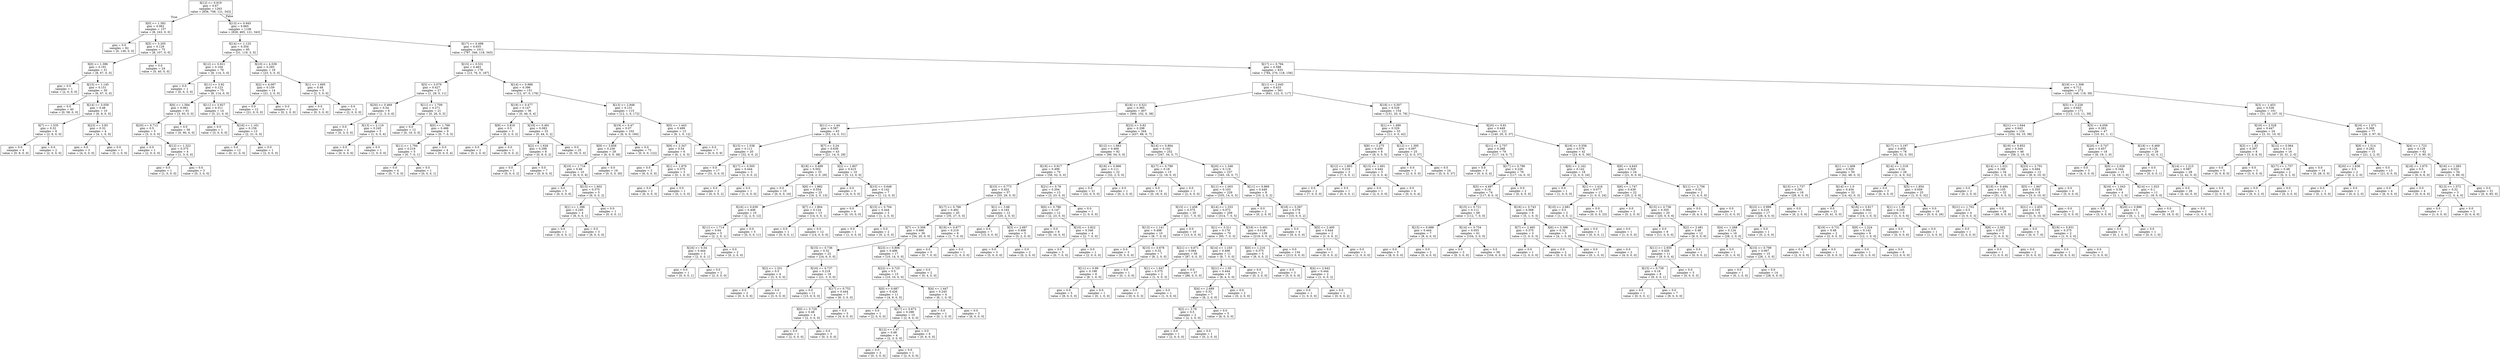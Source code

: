 digraph Tree {
node [shape=box] ;
0 [label="X[12] <= 0.919\ngini = 0.67\nsamples = 1263\nvalue = [836, 708, 121, 343]"] ;
1 [label="X[0] <= 1.392\ngini = 0.062\nsamples = 157\nvalue = [8, 243, 0, 0]"] ;
0 -> 1 [labeldistance=2.5, labelangle=45, headlabel="True"] ;
2 [label="gini = 0.0\nsamples = 82\nvalue = [0, 136, 0, 0]"] ;
1 -> 2 ;
3 [label="X[5] <= 3.205\ngini = 0.129\nsamples = 75\nvalue = [8, 107, 0, 0]"] ;
1 -> 3 ;
4 [label="X[0] <= 1.396\ngini = 0.191\nsamples = 51\nvalue = [8, 67, 0, 0]"] ;
3 -> 4 ;
5 [label="gini = 0.0\nsamples = 1\nvalue = [2, 0, 0, 0]"] ;
4 -> 5 ;
6 [label="X[15] <= 1.145\ngini = 0.151\nsamples = 50\nvalue = [6, 67, 0, 0]"] ;
4 -> 6 ;
7 [label="gini = 0.0\nsamples = 40\nvalue = [0, 58, 0, 0]"] ;
6 -> 7 ;
8 [label="X[14] <= 3.059\ngini = 0.48\nsamples = 10\nvalue = [6, 9, 0, 0]"] ;
6 -> 8 ;
9 [label="X[7] <= 1.535\ngini = 0.32\nsamples = 6\nvalue = [2, 8, 0, 0]"] ;
8 -> 9 ;
10 [label="gini = 0.0\nsamples = 4\nvalue = [0, 8, 0, 0]"] ;
9 -> 10 ;
11 [label="gini = 0.0\nsamples = 2\nvalue = [2, 0, 0, 0]"] ;
9 -> 11 ;
12 [label="X[23] <= 3.83\ngini = 0.32\nsamples = 4\nvalue = [4, 1, 0, 0]"] ;
8 -> 12 ;
13 [label="gini = 0.0\nsamples = 3\nvalue = [4, 0, 0, 0]"] ;
12 -> 13 ;
14 [label="gini = 0.0\nsamples = 1\nvalue = [0, 1, 0, 0]"] ;
12 -> 14 ;
15 [label="gini = 0.0\nsamples = 24\nvalue = [0, 40, 0, 0]"] ;
3 -> 15 ;
16 [label="X[13] <= 0.945\ngini = 0.665\nsamples = 1106\nvalue = [828, 465, 121, 343]"] ;
0 -> 16 [labeldistance=2.5, labelangle=-45, headlabel="False"] ;
17 [label="X[14] <= 1.125\ngini = 0.354\nsamples = 95\nvalue = [31, 119, 3, 0]"] ;
16 -> 17 ;
18 [label="X[12] <= 0.921\ngini = 0.164\nsamples = 76\nvalue = [8, 114, 3, 0]"] ;
17 -> 18 ;
19 [label="gini = 0.0\nsamples = 1\nvalue = [0, 0, 3, 0]"] ;
18 -> 19 ;
20 [label="X[11] <= 3.92\ngini = 0.123\nsamples = 75\nvalue = [8, 114, 0, 0]"] ;
18 -> 20 ;
21 [label="X[6] <= 1.584\ngini = 0.061\nsamples = 61\nvalue = [3, 93, 0, 0]"] ;
20 -> 21 ;
22 [label="X[20] <= 0.712\ngini = 0.5\nsamples = 5\nvalue = [3, 3, 0, 0]"] ;
21 -> 22 ;
23 [label="gini = 0.0\nsamples = 1\nvalue = [2, 0, 0, 0]"] ;
22 -> 23 ;
24 [label="X[12] <= 1.322\ngini = 0.375\nsamples = 4\nvalue = [1, 3, 0, 0]"] ;
22 -> 24 ;
25 [label="gini = 0.0\nsamples = 1\nvalue = [1, 0, 0, 0]"] ;
24 -> 25 ;
26 [label="gini = 0.0\nsamples = 3\nvalue = [0, 3, 0, 0]"] ;
24 -> 26 ;
27 [label="gini = 0.0\nsamples = 56\nvalue = [0, 90, 0, 0]"] ;
21 -> 27 ;
28 [label="X[11] <= 3.927\ngini = 0.311\nsamples = 14\nvalue = [5, 21, 0, 0]"] ;
20 -> 28 ;
29 [label="gini = 0.0\nsamples = 1\nvalue = [3, 0, 0, 0]"] ;
28 -> 29 ;
30 [label="X[16] <= 1.161\ngini = 0.159\nsamples = 13\nvalue = [2, 21, 0, 0]"] ;
28 -> 30 ;
31 [label="gini = 0.0\nsamples = 12\nvalue = [0, 21, 0, 0]"] ;
30 -> 31 ;
32 [label="gini = 0.0\nsamples = 1\nvalue = [2, 0, 0, 0]"] ;
30 -> 32 ;
33 [label="X[10] <= 4.539\ngini = 0.293\nsamples = 19\nvalue = [23, 5, 0, 0]"] ;
17 -> 33 ;
34 [label="X[2] <= 4.097\ngini = 0.159\nsamples = 14\nvalue = [21, 2, 0, 0]"] ;
33 -> 34 ;
35 [label="gini = 0.0\nsamples = 12\nvalue = [21, 0, 0, 0]"] ;
34 -> 35 ;
36 [label="gini = 0.0\nsamples = 2\nvalue = [0, 2, 0, 0]"] ;
34 -> 36 ;
37 [label="X[1] <= 1.695\ngini = 0.48\nsamples = 5\nvalue = [2, 3, 0, 0]"] ;
33 -> 37 ;
38 [label="gini = 0.0\nsamples = 3\nvalue = [0, 3, 0, 0]"] ;
37 -> 38 ;
39 [label="gini = 0.0\nsamples = 2\nvalue = [2, 0, 0, 0]"] ;
37 -> 39 ;
40 [label="X[17] <= 0.498\ngini = 0.655\nsamples = 1011\nvalue = [797, 346, 118, 343]"] ;
16 -> 40 ;
41 [label="X[15] <= 0.531\ngini = 0.463\nsamples = 178\nvalue = [13, 76, 0, 187]"] ;
40 -> 41 ;
42 [label="X[5] <= 3.079\ngini = 0.427\nsamples = 27\nvalue = [1, 29, 0, 11]"] ;
41 -> 42 ;
43 [label="X[20] <= 0.469\ngini = 0.54\nsamples = 6\nvalue = [1, 3, 0, 6]"] ;
42 -> 43 ;
44 [label="gini = 0.0\nsamples = 1\nvalue = [0, 3, 0, 0]"] ;
43 -> 44 ;
45 [label="X[13] <= 2.119\ngini = 0.245\nsamples = 5\nvalue = [1, 0, 0, 6]"] ;
43 -> 45 ;
46 [label="gini = 0.0\nsamples = 4\nvalue = [0, 0, 0, 6]"] ;
45 -> 46 ;
47 [label="gini = 0.0\nsamples = 1\nvalue = [1, 0, 0, 0]"] ;
45 -> 47 ;
48 [label="X[11] <= 1.709\ngini = 0.271\nsamples = 21\nvalue = [0, 26, 0, 5]"] ;
42 -> 48 ;
49 [label="gini = 0.0\nsamples = 12\nvalue = [0, 19, 0, 0]"] ;
48 -> 49 ;
50 [label="X[0] <= 1.766\ngini = 0.486\nsamples = 9\nvalue = [0, 7, 0, 5]"] ;
48 -> 50 ;
51 [label="X[11] <= 1.794\ngini = 0.219\nsamples = 5\nvalue = [0, 7, 0, 1]"] ;
50 -> 51 ;
52 [label="gini = 0.0\nsamples = 4\nvalue = [0, 7, 0, 0]"] ;
51 -> 52 ;
53 [label="gini = 0.0\nsamples = 1\nvalue = [0, 0, 0, 1]"] ;
51 -> 53 ;
54 [label="gini = 0.0\nsamples = 4\nvalue = [0, 0, 0, 4]"] ;
50 -> 54 ;
55 [label="X[14] <= 0.988\ngini = 0.396\nsamples = 151\nvalue = [12, 47, 0, 176]"] ;
41 -> 55 ;
56 [label="X[19] <= 0.477\ngini = 0.147\nsamples = 36\nvalue = [0, 46, 0, 4]"] ;
55 -> 56 ;
57 [label="X[9] <= 3.816\ngini = 0.5\nsamples = 3\nvalue = [0, 2, 0, 2]"] ;
56 -> 57 ;
58 [label="gini = 0.0\nsamples = 2\nvalue = [0, 2, 0, 0]"] ;
57 -> 58 ;
59 [label="gini = 0.0\nsamples = 1\nvalue = [0, 0, 0, 2]"] ;
57 -> 59 ;
60 [label="X[19] <= 0.491\ngini = 0.083\nsamples = 33\nvalue = [0, 44, 0, 2]"] ;
56 -> 60 ;
61 [label="X[2] <= 1.626\ngini = 0.298\nsamples = 8\nvalue = [0, 9, 0, 2]"] ;
60 -> 61 ;
62 [label="gini = 0.0\nsamples = 1\nvalue = [0, 0, 0, 2]"] ;
61 -> 62 ;
63 [label="gini = 0.0\nsamples = 7\nvalue = [0, 9, 0, 0]"] ;
61 -> 63 ;
64 [label="gini = 0.0\nsamples = 25\nvalue = [0, 35, 0, 0]"] ;
60 -> 64 ;
65 [label="X[13] <= 2.848\ngini = 0.131\nsamples = 115\nvalue = [12, 1, 0, 172]"] ;
55 -> 65 ;
66 [label="X[19] <= 0.47\ngini = 0.07\nsamples = 102\nvalue = [6, 0, 0, 160]"] ;
65 -> 66 ;
67 [label="X[9] <= 3.858\ngini = 0.236\nsamples = 29\nvalue = [6, 0, 0, 38]"] ;
66 -> 67 ;
68 [label="X[10] <= 1.716\ngini = 0.49\nsamples = 10\nvalue = [6, 0, 0, 8]"] ;
67 -> 68 ;
69 [label="gini = 0.0\nsamples = 5\nvalue = [0, 0, 0, 6]"] ;
68 -> 69 ;
70 [label="X[15] <= 1.602\ngini = 0.375\nsamples = 5\nvalue = [6, 0, 0, 2]"] ;
68 -> 70 ;
71 [label="X[1] <= 1.396\ngini = 0.245\nsamples = 4\nvalue = [6, 0, 0, 1]"] ;
70 -> 71 ;
72 [label="gini = 0.0\nsamples = 1\nvalue = [0, 0, 0, 1]"] ;
71 -> 72 ;
73 [label="gini = 0.0\nsamples = 3\nvalue = [6, 0, 0, 0]"] ;
71 -> 73 ;
74 [label="gini = 0.0\nsamples = 1\nvalue = [0, 0, 0, 1]"] ;
70 -> 74 ;
75 [label="gini = 0.0\nsamples = 19\nvalue = [0, 0, 0, 30]"] ;
67 -> 75 ;
76 [label="gini = 0.0\nsamples = 73\nvalue = [0, 0, 0, 122]"] ;
66 -> 76 ;
77 [label="X[0] <= 1.443\ngini = 0.499\nsamples = 13\nvalue = [6, 1, 0, 12]"] ;
65 -> 77 ;
78 [label="X[9] <= 2.347\ngini = 0.54\nsamples = 6\nvalue = [6, 1, 0, 3]"] ;
77 -> 78 ;
79 [label="gini = 0.0\nsamples = 3\nvalue = [6, 0, 0, 0]"] ;
78 -> 79 ;
80 [label="X[1] <= 1.979\ngini = 0.375\nsamples = 3\nvalue = [0, 1, 0, 3]"] ;
78 -> 80 ;
81 [label="gini = 0.0\nsamples = 2\nvalue = [0, 0, 0, 3]"] ;
80 -> 81 ;
82 [label="gini = 0.0\nsamples = 1\nvalue = [0, 1, 0, 0]"] ;
80 -> 82 ;
83 [label="gini = 0.0\nsamples = 7\nvalue = [0, 0, 0, 9]"] ;
77 -> 83 ;
84 [label="X[17] <= 0.794\ngini = 0.588\nsamples = 833\nvalue = [784, 270, 118, 156]"] ;
40 -> 84 ;
85 [label="X[11] <= 2.645\ngini = 0.433\nsamples = 561\nvalue = [641, 122, 0, 117]"] ;
84 -> 85 ;
86 [label="X[18] <= 0.521\ngini = 0.365\nsamples = 407\nvalue = [490, 102, 0, 38]"] ;
85 -> 86 ;
87 [label="X[11] <= 1.44\ngini = 0.587\nsamples = 63\nvalue = [53, 14, 0, 31]"] ;
86 -> 87 ;
88 [label="X[15] <= 1.538\ngini = 0.111\nsamples = 20\nvalue = [32, 0, 0, 2]"] ;
87 -> 88 ;
89 [label="gini = 0.0\nsamples = 17\nvalue = [31, 0, 0, 0]"] ;
88 -> 89 ;
90 [label="X[17] <= 0.505\ngini = 0.444\nsamples = 3\nvalue = [1, 0, 0, 2]"] ;
88 -> 90 ;
91 [label="gini = 0.0\nsamples = 2\nvalue = [0, 0, 0, 2]"] ;
90 -> 91 ;
92 [label="gini = 0.0\nsamples = 1\nvalue = [1, 0, 0, 0]"] ;
90 -> 92 ;
93 [label="X[7] <= 3.24\ngini = 0.639\nsamples = 43\nvalue = [21, 14, 0, 29]"] ;
87 -> 93 ;
94 [label="X[18] <= 0.499\ngini = 0.502\nsamples = 33\nvalue = [16, 2, 0, 29]"] ;
93 -> 94 ;
95 [label="gini = 0.0\nsamples = 10\nvalue = [0, 0, 0, 16]"] ;
94 -> 95 ;
96 [label="X[6] <= 1.882\ngini = 0.554\nsamples = 23\nvalue = [16, 2, 0, 13]"] ;
94 -> 96 ;
97 [label="X[16] <= 0.639\ngini = 0.406\nsamples = 10\nvalue = [2, 2, 0, 12]"] ;
96 -> 97 ;
98 [label="X[11] <= 1.714\ngini = 0.64\nsamples = 5\nvalue = [2, 2, 0, 1]"] ;
97 -> 98 ;
99 [label="X[16] <= 0.54\ngini = 0.444\nsamples = 3\nvalue = [2, 0, 0, 1]"] ;
98 -> 99 ;
100 [label="gini = 0.0\nsamples = 1\nvalue = [0, 0, 0, 1]"] ;
99 -> 100 ;
101 [label="gini = 0.0\nsamples = 2\nvalue = [2, 0, 0, 0]"] ;
99 -> 101 ;
102 [label="gini = 0.0\nsamples = 2\nvalue = [0, 2, 0, 0]"] ;
98 -> 102 ;
103 [label="gini = 0.0\nsamples = 5\nvalue = [0, 0, 0, 11]"] ;
97 -> 103 ;
104 [label="X[7] <= 1.804\ngini = 0.124\nsamples = 13\nvalue = [14, 0, 0, 1]"] ;
96 -> 104 ;
105 [label="gini = 0.0\nsamples = 1\nvalue = [0, 0, 0, 1]"] ;
104 -> 105 ;
106 [label="gini = 0.0\nsamples = 12\nvalue = [14, 0, 0, 0]"] ;
104 -> 106 ;
107 [label="X[2] <= 1.807\ngini = 0.415\nsamples = 10\nvalue = [5, 12, 0, 0]"] ;
93 -> 107 ;
108 [label="gini = 0.0\nsamples = 3\nvalue = [4, 0, 0, 0]"] ;
107 -> 108 ;
109 [label="X[15] <= 0.648\ngini = 0.142\nsamples = 7\nvalue = [1, 12, 0, 0]"] ;
107 -> 109 ;
110 [label="gini = 0.0\nsamples = 4\nvalue = [0, 10, 0, 0]"] ;
109 -> 110 ;
111 [label="X[15] <= 0.704\ngini = 0.444\nsamples = 3\nvalue = [1, 2, 0, 0]"] ;
109 -> 111 ;
112 [label="gini = 0.0\nsamples = 1\nvalue = [1, 0, 0, 0]"] ;
111 -> 112 ;
113 [label="gini = 0.0\nsamples = 2\nvalue = [0, 2, 0, 0]"] ;
111 -> 113 ;
114 [label="X[23] <= 0.82\ngini = 0.298\nsamples = 344\nvalue = [437, 88, 0, 7]"] ;
86 -> 114 ;
115 [label="X[12] <= 1.683\ngini = 0.469\nsamples = 92\nvalue = [90, 54, 0, 0]"] ;
114 -> 115 ;
116 [label="X[19] <= 0.917\ngini = 0.499\nsamples = 70\nvalue = [58, 52, 0, 0]"] ;
115 -> 116 ;
117 [label="X[15] <= 0.773\ngini = 0.452\nsamples = 57\nvalue = [55, 29, 0, 0]"] ;
116 -> 117 ;
118 [label="X[17] <= 0.766\ngini = 0.492\nsamples = 45\nvalue = [35, 27, 0, 0]"] ;
117 -> 118 ;
119 [label="X[7] <= 3.308\ngini = 0.466\nsamples = 39\nvalue = [34, 20, 0, 0]"] ;
118 -> 119 ;
120 [label="X[15] <= 0.736\ngini = 0.32\nsamples = 22\nvalue = [24, 6, 0, 0]"] ;
119 -> 120 ;
121 [label="X[2] <= 1.331\ngini = 0.5\nsamples = 4\nvalue = [3, 3, 0, 0]"] ;
120 -> 121 ;
122 [label="gini = 0.0\nsamples = 2\nvalue = [0, 3, 0, 0]"] ;
121 -> 122 ;
123 [label="gini = 0.0\nsamples = 2\nvalue = [3, 0, 0, 0]"] ;
121 -> 123 ;
124 [label="X[16] <= 0.737\ngini = 0.219\nsamples = 18\nvalue = [21, 3, 0, 0]"] ;
120 -> 124 ;
125 [label="gini = 0.0\nsamples = 11\nvalue = [15, 0, 0, 0]"] ;
124 -> 125 ;
126 [label="X[17] <= 0.752\ngini = 0.444\nsamples = 7\nvalue = [6, 3, 0, 0]"] ;
124 -> 126 ;
127 [label="X[0] <= 0.729\ngini = 0.48\nsamples = 4\nvalue = [2, 3, 0, 0]"] ;
126 -> 127 ;
128 [label="gini = 0.0\nsamples = 1\nvalue = [2, 0, 0, 0]"] ;
127 -> 128 ;
129 [label="gini = 0.0\nsamples = 3\nvalue = [0, 3, 0, 0]"] ;
127 -> 129 ;
130 [label="gini = 0.0\nsamples = 3\nvalue = [4, 0, 0, 0]"] ;
126 -> 130 ;
131 [label="X[23] <= 0.806\ngini = 0.486\nsamples = 17\nvalue = [10, 14, 0, 0]"] ;
119 -> 131 ;
132 [label="X[22] <= 0.725\ngini = 0.5\nsamples = 15\nvalue = [10, 10, 0, 0]"] ;
131 -> 132 ;
133 [label="X[0] <= 0.687\ngini = 0.426\nsamples = 11\nvalue = [4, 9, 0, 0]"] ;
132 -> 133 ;
134 [label="gini = 0.0\nsamples = 1\nvalue = [2, 0, 0, 0]"] ;
133 -> 134 ;
135 [label="X[17] <= 0.673\ngini = 0.298\nsamples = 10\nvalue = [2, 9, 0, 0]"] ;
133 -> 135 ;
136 [label="X[12] <= 1.47\ngini = 0.48\nsamples = 4\nvalue = [2, 3, 0, 0]"] ;
135 -> 136 ;
137 [label="gini = 0.0\nsamples = 3\nvalue = [0, 3, 0, 0]"] ;
136 -> 137 ;
138 [label="gini = 0.0\nsamples = 1\nvalue = [2, 0, 0, 0]"] ;
136 -> 138 ;
139 [label="gini = 0.0\nsamples = 6\nvalue = [0, 6, 0, 0]"] ;
135 -> 139 ;
140 [label="X[4] <= 1.447\ngini = 0.245\nsamples = 4\nvalue = [6, 1, 0, 0]"] ;
132 -> 140 ;
141 [label="gini = 0.0\nsamples = 1\nvalue = [0, 1, 0, 0]"] ;
140 -> 141 ;
142 [label="gini = 0.0\nsamples = 3\nvalue = [6, 0, 0, 0]"] ;
140 -> 142 ;
143 [label="gini = 0.0\nsamples = 2\nvalue = [0, 4, 0, 0]"] ;
131 -> 143 ;
144 [label="X[19] <= 0.877\ngini = 0.219\nsamples = 6\nvalue = [1, 7, 0, 0]"] ;
118 -> 144 ;
145 [label="gini = 0.0\nsamples = 5\nvalue = [0, 7, 0, 0]"] ;
144 -> 145 ;
146 [label="gini = 0.0\nsamples = 1\nvalue = [1, 0, 0, 0]"] ;
144 -> 146 ;
147 [label="X[1] <= 3.66\ngini = 0.165\nsamples = 12\nvalue = [20, 2, 0, 0]"] ;
117 -> 147 ;
148 [label="gini = 0.0\nsamples = 7\nvalue = [15, 0, 0, 0]"] ;
147 -> 148 ;
149 [label="X[3] <= 2.697\ngini = 0.408\nsamples = 5\nvalue = [5, 2, 0, 0]"] ;
147 -> 149 ;
150 [label="gini = 0.0\nsamples = 3\nvalue = [5, 0, 0, 0]"] ;
149 -> 150 ;
151 [label="gini = 0.0\nsamples = 2\nvalue = [0, 2, 0, 0]"] ;
149 -> 151 ;
152 [label="X[21] <= 0.78\ngini = 0.204\nsamples = 13\nvalue = [3, 23, 0, 0]"] ;
116 -> 152 ;
153 [label="X[0] <= 0.786\ngini = 0.147\nsamples = 12\nvalue = [2, 23, 0, 0]"] ;
152 -> 153 ;
154 [label="gini = 0.0\nsamples = 8\nvalue = [0, 16, 0, 0]"] ;
153 -> 154 ;
155 [label="X[10] <= 3.822\ngini = 0.346\nsamples = 4\nvalue = [2, 7, 0, 0]"] ;
153 -> 155 ;
156 [label="gini = 0.0\nsamples = 3\nvalue = [0, 7, 0, 0]"] ;
155 -> 156 ;
157 [label="gini = 0.0\nsamples = 1\nvalue = [2, 0, 0, 0]"] ;
155 -> 157 ;
158 [label="gini = 0.0\nsamples = 1\nvalue = [1, 0, 0, 0]"] ;
152 -> 158 ;
159 [label="X[18] <= 0.966\ngini = 0.111\nsamples = 22\nvalue = [32, 2, 0, 0]"] ;
115 -> 159 ;
160 [label="gini = 0.0\nsamples = 21\nvalue = [32, 0, 0, 0]"] ;
159 -> 160 ;
161 [label="gini = 0.0\nsamples = 1\nvalue = [0, 2, 0, 0]"] ;
159 -> 161 ;
162 [label="X[14] <= 0.864\ngini = 0.192\nsamples = 252\nvalue = [347, 34, 0, 7]"] ;
114 -> 162 ;
163 [label="X[17] <= 0.789\ngini = 0.18\nsamples = 15\nvalue = [2, 18, 0, 0]"] ;
162 -> 163 ;
164 [label="gini = 0.0\nsamples = 14\nvalue = [0, 18, 0, 0]"] ;
163 -> 164 ;
165 [label="gini = 0.0\nsamples = 1\nvalue = [2, 0, 0, 0]"] ;
163 -> 165 ;
166 [label="X[20] <= 1.348\ngini = 0.119\nsamples = 237\nvalue = [345, 16, 0, 7]"] ;
162 -> 166 ;
167 [label="X[11] <= 1.003\ngini = 0.103\nsamples = 229\nvalue = [335, 14, 0, 5]"] ;
166 -> 167 ;
168 [label="X[15] <= 1.458\ngini = 0.375\nsamples = 20\nvalue = [21, 7, 0, 0]"] ;
167 -> 168 ;
169 [label="X[13] <= 1.141\ngini = 0.498\nsamples = 10\nvalue = [8, 7, 0, 0]"] ;
168 -> 169 ;
170 [label="gini = 0.0\nsamples = 3\nvalue = [0, 5, 0, 0]"] ;
169 -> 170 ;
171 [label="X[15] <= 0.678\ngini = 0.32\nsamples = 7\nvalue = [8, 2, 0, 0]"] ;
169 -> 171 ;
172 [label="X[11] <= 0.99\ngini = 0.198\nsamples = 6\nvalue = [8, 1, 0, 0]"] ;
171 -> 172 ;
173 [label="gini = 0.0\nsamples = 5\nvalue = [8, 0, 0, 0]"] ;
172 -> 173 ;
174 [label="gini = 0.0\nsamples = 1\nvalue = [0, 1, 0, 0]"] ;
172 -> 174 ;
175 [label="gini = 0.0\nsamples = 1\nvalue = [0, 1, 0, 0]"] ;
171 -> 175 ;
176 [label="gini = 0.0\nsamples = 10\nvalue = [13, 0, 0, 0]"] ;
168 -> 176 ;
177 [label="X[14] <= 1.333\ngini = 0.072\nsamples = 209\nvalue = [314, 7, 0, 5]"] ;
167 -> 177 ;
178 [label="X[1] <= 3.311\ngini = 0.176\nsamples = 70\nvalue = [95, 7, 0, 3]"] ;
177 -> 178 ;
179 [label="X[21] <= 0.671\ngini = 0.064\nsamples = 59\nvalue = [87, 0, 0, 3]"] ;
178 -> 179 ;
180 [label="X[1] <= 1.647\ngini = 0.375\nsamples = 2\nvalue = [1, 0, 0, 3]"] ;
179 -> 180 ;
181 [label="gini = 0.0\nsamples = 1\nvalue = [0, 0, 0, 3]"] ;
180 -> 181 ;
182 [label="gini = 0.0\nsamples = 1\nvalue = [1, 0, 0, 0]"] ;
180 -> 182 ;
183 [label="gini = 0.0\nsamples = 57\nvalue = [86, 0, 0, 0]"] ;
179 -> 183 ;
184 [label="X[14] <= 1.103\ngini = 0.498\nsamples = 11\nvalue = [8, 7, 0, 0]"] ;
178 -> 184 ;
185 [label="X[21] <= 1.05\ngini = 0.444\nsamples = 9\nvalue = [8, 4, 0, 0]"] ;
184 -> 185 ;
186 [label="X[4] <= 2.689\ngini = 0.32\nsamples = 7\nvalue = [8, 2, 0, 0]"] ;
185 -> 186 ;
187 [label="X[2] <= 3.78\ngini = 0.5\nsamples = 2\nvalue = [2, 2, 0, 0]"] ;
186 -> 187 ;
188 [label="gini = 0.0\nsamples = 1\nvalue = [2, 0, 0, 0]"] ;
187 -> 188 ;
189 [label="gini = 0.0\nsamples = 1\nvalue = [0, 2, 0, 0]"] ;
187 -> 189 ;
190 [label="gini = 0.0\nsamples = 5\nvalue = [6, 0, 0, 0]"] ;
186 -> 190 ;
191 [label="gini = 0.0\nsamples = 2\nvalue = [0, 2, 0, 0]"] ;
185 -> 191 ;
192 [label="gini = 0.0\nsamples = 2\nvalue = [0, 3, 0, 0]"] ;
184 -> 192 ;
193 [label="X[19] <= 0.491\ngini = 0.018\nsamples = 139\nvalue = [219, 0, 0, 2]"] ;
177 -> 193 ;
194 [label="X[0] <= 1.216\ngini = 0.375\nsamples = 5\nvalue = [6, 0, 0, 2]"] ;
193 -> 194 ;
195 [label="gini = 0.0\nsamples = 3\nvalue = [5, 0, 0, 0]"] ;
194 -> 195 ;
196 [label="X[4] <= 2.642\ngini = 0.444\nsamples = 2\nvalue = [1, 0, 0, 2]"] ;
194 -> 196 ;
197 [label="gini = 0.0\nsamples = 1\nvalue = [1, 0, 0, 0]"] ;
196 -> 197 ;
198 [label="gini = 0.0\nsamples = 1\nvalue = [0, 0, 0, 2]"] ;
196 -> 198 ;
199 [label="gini = 0.0\nsamples = 134\nvalue = [213, 0, 0, 0]"] ;
193 -> 199 ;
200 [label="X[11] <= 0.869\ngini = 0.449\nsamples = 8\nvalue = [10, 2, 0, 2]"] ;
166 -> 200 ;
201 [label="gini = 0.0\nsamples = 2\nvalue = [0, 2, 0, 0]"] ;
200 -> 201 ;
202 [label="X[18] <= 0.567\ngini = 0.278\nsamples = 6\nvalue = [10, 0, 0, 2]"] ;
200 -> 202 ;
203 [label="gini = 0.0\nsamples = 4\nvalue = [9, 0, 0, 0]"] ;
202 -> 203 ;
204 [label="X[5] <= 2.495\ngini = 0.444\nsamples = 2\nvalue = [1, 0, 0, 2]"] ;
202 -> 204 ;
205 [label="gini = 0.0\nsamples = 1\nvalue = [0, 0, 0, 2]"] ;
204 -> 205 ;
206 [label="gini = 0.0\nsamples = 1\nvalue = [1, 0, 0, 0]"] ;
204 -> 206 ;
207 [label="X[18] <= 0.507\ngini = 0.529\nsamples = 154\nvalue = [151, 20, 0, 79]"] ;
85 -> 207 ;
208 [label="X[1] <= 1.489\ngini = 0.329\nsamples = 33\nvalue = [11, 0, 0, 42]"] ;
207 -> 208 ;
209 [label="X[8] <= 3.275\ngini = 0.459\nsamples = 8\nvalue = [9, 0, 0, 5]"] ;
208 -> 209 ;
210 [label="X[12] <= 1.803\ngini = 0.219\nsamples = 3\nvalue = [7, 0, 0, 1]"] ;
209 -> 210 ;
211 [label="gini = 0.0\nsamples = 2\nvalue = [7, 0, 0, 0]"] ;
210 -> 211 ;
212 [label="gini = 0.0\nsamples = 1\nvalue = [0, 0, 0, 1]"] ;
210 -> 212 ;
213 [label="X[13] <= 1.491\ngini = 0.444\nsamples = 5\nvalue = [2, 0, 0, 4]"] ;
209 -> 213 ;
214 [label="gini = 0.0\nsamples = 1\nvalue = [2, 0, 0, 0]"] ;
213 -> 214 ;
215 [label="gini = 0.0\nsamples = 4\nvalue = [0, 0, 0, 4]"] ;
213 -> 215 ;
216 [label="X[12] <= 1.395\ngini = 0.097\nsamples = 25\nvalue = [2, 0, 0, 37]"] ;
208 -> 216 ;
217 [label="gini = 0.0\nsamples = 1\nvalue = [2, 0, 0, 0]"] ;
216 -> 217 ;
218 [label="gini = 0.0\nsamples = 24\nvalue = [0, 0, 0, 37]"] ;
216 -> 218 ;
219 [label="X[20] <= 0.81\ngini = 0.449\nsamples = 121\nvalue = [140, 20, 0, 37]"] ;
207 -> 219 ;
220 [label="X[11] <= 2.757\ngini = 0.268\nsamples = 79\nvalue = [117, 14, 0, 7]"] ;
219 -> 220 ;
221 [label="gini = 0.0\nsamples = 3\nvalue = [0, 0, 0, 4]"] ;
220 -> 221 ;
222 [label="X[17] <= 0.786\ngini = 0.226\nsamples = 76\nvalue = [117, 14, 0, 3]"] ;
220 -> 222 ;
223 [label="X[5] <= 4.497\ngini = 0.16\nsamples = 74\nvalue = [117, 8, 0, 3]"] ;
222 -> 223 ;
224 [label="X[15] <= 0.721\ngini = 0.111\nsamples = 68\nvalue = [112, 7, 0, 0]"] ;
223 -> 224 ;
225 [label="X[15] <= 0.688\ngini = 0.444\nsamples = 7\nvalue = [8, 4, 0, 0]"] ;
224 -> 225 ;
226 [label="gini = 0.0\nsamples = 5\nvalue = [8, 0, 0, 0]"] ;
225 -> 226 ;
227 [label="gini = 0.0\nsamples = 2\nvalue = [0, 4, 0, 0]"] ;
225 -> 227 ;
228 [label="X[14] <= 0.754\ngini = 0.055\nsamples = 61\nvalue = [104, 3, 0, 0]"] ;
224 -> 228 ;
229 [label="gini = 0.0\nsamples = 3\nvalue = [0, 3, 0, 0]"] ;
228 -> 229 ;
230 [label="gini = 0.0\nsamples = 58\nvalue = [104, 0, 0, 0]"] ;
228 -> 230 ;
231 [label="X[16] <= 0.743\ngini = 0.568\nsamples = 6\nvalue = [5, 1, 0, 3]"] ;
223 -> 231 ;
232 [label="X[7] <= 2.465\ngini = 0.375\nsamples = 3\nvalue = [1, 0, 0, 3]"] ;
231 -> 232 ;
233 [label="gini = 0.0\nsamples = 1\nvalue = [1, 0, 0, 0]"] ;
232 -> 233 ;
234 [label="gini = 0.0\nsamples = 2\nvalue = [0, 0, 0, 3]"] ;
232 -> 234 ;
235 [label="X[6] <= 3.396\ngini = 0.32\nsamples = 3\nvalue = [4, 1, 0, 0]"] ;
231 -> 235 ;
236 [label="gini = 0.0\nsamples = 1\nvalue = [0, 1, 0, 0]"] ;
235 -> 236 ;
237 [label="gini = 0.0\nsamples = 2\nvalue = [4, 0, 0, 0]"] ;
235 -> 237 ;
238 [label="gini = 0.0\nsamples = 2\nvalue = [0, 6, 0, 0]"] ;
222 -> 238 ;
239 [label="X[19] <= 0.556\ngini = 0.579\nsamples = 42\nvalue = [23, 6, 0, 30]"] ;
219 -> 239 ;
240 [label="X[6] <= 2.162\ngini = 0.142\nsamples = 18\nvalue = [2, 0, 0, 24]"] ;
239 -> 240 ;
241 [label="gini = 0.0\nsamples = 1\nvalue = [1, 0, 0, 0]"] ;
240 -> 241 ;
242 [label="X[1] <= 1.416\ngini = 0.077\nsamples = 17\nvalue = [1, 0, 0, 24]"] ;
240 -> 242 ;
243 [label="X[10] <= 2.681\ngini = 0.5\nsamples = 2\nvalue = [1, 0, 0, 1]"] ;
242 -> 243 ;
244 [label="gini = 0.0\nsamples = 1\nvalue = [0, 0, 0, 1]"] ;
243 -> 244 ;
245 [label="gini = 0.0\nsamples = 1\nvalue = [1, 0, 0, 0]"] ;
243 -> 245 ;
246 [label="gini = 0.0\nsamples = 15\nvalue = [0, 0, 0, 23]"] ;
242 -> 246 ;
247 [label="X[8] <= 4.645\ngini = 0.529\nsamples = 24\nvalue = [21, 6, 0, 6]"] ;
239 -> 247 ;
248 [label="X[6] <= 1.747\ngini = 0.439\nsamples = 22\nvalue = [20, 2, 0, 6]"] ;
247 -> 248 ;
249 [label="gini = 0.0\nsamples = 2\nvalue = [0, 2, 0, 0]"] ;
248 -> 249 ;
250 [label="X[15] <= 0.736\ngini = 0.355\nsamples = 20\nvalue = [20, 0, 0, 6]"] ;
248 -> 250 ;
251 [label="gini = 0.0\nsamples = 8\nvalue = [11, 0, 0, 0]"] ;
250 -> 251 ;
252 [label="X[2] <= 2.481\ngini = 0.48\nsamples = 12\nvalue = [9, 0, 0, 6]"] ;
250 -> 252 ;
253 [label="X[11] <= 2.935\ngini = 0.426\nsamples = 11\nvalue = [9, 0, 0, 4]"] ;
252 -> 253 ;
254 [label="X[15] <= 0.739\ngini = 0.18\nsamples = 8\nvalue = [9, 0, 0, 1]"] ;
253 -> 254 ;
255 [label="gini = 0.0\nsamples = 1\nvalue = [0, 0, 0, 1]"] ;
254 -> 255 ;
256 [label="gini = 0.0\nsamples = 7\nvalue = [9, 0, 0, 0]"] ;
254 -> 256 ;
257 [label="gini = 0.0\nsamples = 3\nvalue = [0, 0, 0, 3]"] ;
253 -> 257 ;
258 [label="gini = 0.0\nsamples = 1\nvalue = [0, 0, 0, 2]"] ;
252 -> 258 ;
259 [label="X[11] <= 2.756\ngini = 0.32\nsamples = 2\nvalue = [1, 4, 0, 0]"] ;
247 -> 259 ;
260 [label="gini = 0.0\nsamples = 1\nvalue = [0, 4, 0, 0]"] ;
259 -> 260 ;
261 [label="gini = 0.0\nsamples = 1\nvalue = [1, 0, 0, 0]"] ;
259 -> 261 ;
262 [label="X[19] <= 1.308\ngini = 0.712\nsamples = 272\nvalue = [143, 148, 118, 39]"] ;
84 -> 262 ;
263 [label="X[5] <= 3.228\ngini = 0.643\nsamples = 171\nvalue = [112, 115, 11, 39]"] ;
262 -> 263 ;
264 [label="X[21] <= 1.644\ngini = 0.643\nsamples = 124\nvalue = [102, 54, 10, 38]"] ;
263 -> 264 ;
265 [label="X[17] <= 3.197\ngini = 0.658\nsamples = 78\nvalue = [43, 52, 0, 35]"] ;
264 -> 265 ;
266 [label="X[1] <= 1.408\ngini = 0.529\nsamples = 50\nvalue = [42, 48, 0, 3]"] ;
265 -> 266 ;
267 [label="X[15] <= 1.737\ngini = 0.291\nsamples = 18\nvalue = [28, 6, 0, 0]"] ;
266 -> 267 ;
268 [label="X[23] <= 0.999\ngini = 0.219\nsamples = 17\nvalue = [28, 4, 0, 0]"] ;
267 -> 268 ;
269 [label="X[4] <= 1.268\ngini = 0.124\nsamples = 16\nvalue = [28, 2, 0, 0]"] ;
268 -> 269 ;
270 [label="gini = 0.0\nsamples = 1\nvalue = [0, 1, 0, 0]"] ;
269 -> 270 ;
271 [label="X[15] <= 0.799\ngini = 0.067\nsamples = 15\nvalue = [28, 1, 0, 0]"] ;
269 -> 271 ;
272 [label="gini = 0.0\nsamples = 1\nvalue = [0, 1, 0, 0]"] ;
271 -> 272 ;
273 [label="gini = 0.0\nsamples = 14\nvalue = [28, 0, 0, 0]"] ;
271 -> 273 ;
274 [label="gini = 0.0\nsamples = 1\nvalue = [0, 2, 0, 0]"] ;
268 -> 274 ;
275 [label="gini = 0.0\nsamples = 1\nvalue = [0, 2, 0, 0]"] ;
267 -> 275 ;
276 [label="X[14] <= 1.0\ngini = 0.434\nsamples = 32\nvalue = [14, 42, 0, 3]"] ;
266 -> 276 ;
277 [label="gini = 0.0\nsamples = 21\nvalue = [0, 41, 0, 0]"] ;
276 -> 277 ;
278 [label="X[18] <= 0.817\ngini = 0.364\nsamples = 11\nvalue = [14, 1, 0, 3]"] ;
276 -> 278 ;
279 [label="X[19] <= 0.731\ngini = 0.48\nsamples = 2\nvalue = [2, 0, 0, 3]"] ;
278 -> 279 ;
280 [label="gini = 0.0\nsamples = 1\nvalue = [2, 0, 0, 0]"] ;
279 -> 280 ;
281 [label="gini = 0.0\nsamples = 1\nvalue = [0, 0, 0, 3]"] ;
279 -> 281 ;
282 [label="X[9] <= 1.224\ngini = 0.142\nsamples = 9\nvalue = [12, 1, 0, 0]"] ;
278 -> 282 ;
283 [label="gini = 0.0\nsamples = 1\nvalue = [0, 1, 0, 0]"] ;
282 -> 283 ;
284 [label="gini = 0.0\nsamples = 8\nvalue = [12, 0, 0, 0]"] ;
282 -> 284 ;
285 [label="X[14] <= 1.318\ngini = 0.24\nsamples = 28\nvalue = [1, 4, 0, 32]"] ;
265 -> 285 ;
286 [label="gini = 0.0\nsamples = 3\nvalue = [0, 4, 0, 0]"] ;
285 -> 286 ;
287 [label="X[5] <= 1.854\ngini = 0.059\nsamples = 25\nvalue = [1, 0, 0, 32]"] ;
285 -> 287 ;
288 [label="X[1] <= 1.59\ngini = 0.245\nsamples = 6\nvalue = [1, 0, 0, 6]"] ;
287 -> 288 ;
289 [label="gini = 0.0\nsamples = 5\nvalue = [0, 0, 0, 6]"] ;
288 -> 289 ;
290 [label="gini = 0.0\nsamples = 1\nvalue = [1, 0, 0, 0]"] ;
288 -> 290 ;
291 [label="gini = 0.0\nsamples = 19\nvalue = [0, 0, 0, 26]"] ;
287 -> 291 ;
292 [label="X[19] <= 0.852\ngini = 0.344\nsamples = 46\nvalue = [59, 2, 10, 3]"] ;
264 -> 292 ;
293 [label="X[14] <= 1.021\ngini = 0.166\nsamples = 34\nvalue = [51, 2, 0, 3]"] ;
292 -> 293 ;
294 [label="gini = 0.0\nsamples = 2\nvalue = [0, 2, 0, 0]"] ;
293 -> 294 ;
295 [label="X[19] <= 0.494\ngini = 0.105\nsamples = 32\nvalue = [51, 0, 0, 3]"] ;
293 -> 295 ;
296 [label="X[21] <= 1.702\ngini = 0.5\nsamples = 4\nvalue = [3, 0, 0, 3]"] ;
295 -> 296 ;
297 [label="gini = 0.0\nsamples = 1\nvalue = [2, 0, 0, 0]"] ;
296 -> 297 ;
298 [label="X[8] <= 2.002\ngini = 0.375\nsamples = 3\nvalue = [1, 0, 0, 3]"] ;
296 -> 298 ;
299 [label="gini = 0.0\nsamples = 1\nvalue = [1, 0, 0, 0]"] ;
298 -> 299 ;
300 [label="gini = 0.0\nsamples = 2\nvalue = [0, 0, 0, 3]"] ;
298 -> 300 ;
301 [label="gini = 0.0\nsamples = 28\nvalue = [48, 0, 0, 0]"] ;
295 -> 301 ;
302 [label="X[23] <= 2.791\ngini = 0.494\nsamples = 12\nvalue = [8, 0, 10, 0]"] ;
292 -> 302 ;
303 [label="X[5] <= 1.947\ngini = 0.355\nsamples = 8\nvalue = [3, 0, 10, 0]"] ;
302 -> 303 ;
304 [label="X[21] <= 2.455\ngini = 0.165\nsamples = 6\nvalue = [1, 0, 10, 0]"] ;
303 -> 304 ;
305 [label="gini = 0.0\nsamples = 4\nvalue = [0, 0, 7, 0]"] ;
304 -> 305 ;
306 [label="X[19] <= 0.931\ngini = 0.375\nsamples = 2\nvalue = [1, 0, 3, 0]"] ;
304 -> 306 ;
307 [label="gini = 0.0\nsamples = 1\nvalue = [0, 0, 3, 0]"] ;
306 -> 307 ;
308 [label="gini = 0.0\nsamples = 1\nvalue = [1, 0, 0, 0]"] ;
306 -> 308 ;
309 [label="gini = 0.0\nsamples = 2\nvalue = [2, 0, 0, 0]"] ;
303 -> 309 ;
310 [label="gini = 0.0\nsamples = 4\nvalue = [5, 0, 0, 0]"] ;
302 -> 310 ;
311 [label="X[5] <= 4.056\ngini = 0.283\nsamples = 47\nvalue = [10, 61, 1, 1]"] ;
263 -> 311 ;
312 [label="X[20] <= 0.747\ngini = 0.457\nsamples = 18\nvalue = [8, 19, 1, 0]"] ;
311 -> 312 ;
313 [label="gini = 0.0\nsamples = 3\nvalue = [4, 0, 0, 0]"] ;
312 -> 313 ;
314 [label="X[0] <= 2.028\ngini = 0.344\nsamples = 15\nvalue = [4, 19, 1, 0]"] ;
312 -> 314 ;
315 [label="X[16] <= 1.043\ngini = 0.56\nsamples = 4\nvalue = [3, 1, 1, 0]"] ;
314 -> 315 ;
316 [label="gini = 0.0\nsamples = 2\nvalue = [3, 0, 0, 0]"] ;
315 -> 316 ;
317 [label="X[20] <= 0.896\ngini = 0.5\nsamples = 2\nvalue = [0, 1, 1, 0]"] ;
315 -> 317 ;
318 [label="gini = 0.0\nsamples = 1\nvalue = [0, 1, 0, 0]"] ;
317 -> 318 ;
319 [label="gini = 0.0\nsamples = 1\nvalue = [0, 0, 1, 0]"] ;
317 -> 319 ;
320 [label="X[14] <= 1.023\ngini = 0.1\nsamples = 11\nvalue = [1, 18, 0, 0]"] ;
314 -> 320 ;
321 [label="gini = 0.0\nsamples = 10\nvalue = [0, 18, 0, 0]"] ;
320 -> 321 ;
322 [label="gini = 0.0\nsamples = 1\nvalue = [1, 0, 0, 0]"] ;
320 -> 322 ;
323 [label="X[18] <= 0.469\ngini = 0.126\nsamples = 29\nvalue = [2, 42, 0, 1]"] ;
311 -> 323 ;
324 [label="gini = 0.0\nsamples = 1\nvalue = [0, 0, 0, 1]"] ;
323 -> 324 ;
325 [label="X[14] <= 1.215\ngini = 0.087\nsamples = 28\nvalue = [2, 42, 0, 0]"] ;
323 -> 325 ;
326 [label="gini = 0.0\nsamples = 26\nvalue = [0, 42, 0, 0]"] ;
325 -> 326 ;
327 [label="gini = 0.0\nsamples = 2\nvalue = [2, 0, 0, 0]"] ;
325 -> 327 ;
328 [label="X[3] <= 1.453\ngini = 0.538\nsamples = 101\nvalue = [31, 33, 107, 0]"] ;
262 -> 328 ;
329 [label="X[19] <= 2.528\ngini = 0.447\nsamples = 24\nvalue = [3, 31, 10, 0]"] ;
328 -> 329 ;
330 [label="X[3] <= 1.33\ngini = 0.397\nsamples = 8\nvalue = [3, 0, 8, 0]"] ;
329 -> 330 ;
331 [label="gini = 0.0\nsamples = 5\nvalue = [0, 0, 8, 0]"] ;
330 -> 331 ;
332 [label="gini = 0.0\nsamples = 3\nvalue = [3, 0, 0, 0]"] ;
330 -> 332 ;
333 [label="X[12] <= 0.964\ngini = 0.114\nsamples = 16\nvalue = [0, 31, 2, 0]"] ;
329 -> 333 ;
334 [label="X[17] <= 1.757\ngini = 0.48\nsamples = 2\nvalue = [0, 3, 2, 0]"] ;
333 -> 334 ;
335 [label="gini = 0.0\nsamples = 1\nvalue = [0, 0, 2, 0]"] ;
334 -> 335 ;
336 [label="gini = 0.0\nsamples = 1\nvalue = [0, 3, 0, 0]"] ;
334 -> 336 ;
337 [label="gini = 0.0\nsamples = 14\nvalue = [0, 28, 0, 0]"] ;
333 -> 337 ;
338 [label="X[16] <= 1.071\ngini = 0.368\nsamples = 77\nvalue = [28, 2, 97, 0]"] ;
328 -> 338 ;
339 [label="X[9] <= 1.514\ngini = 0.282\nsamples = 15\nvalue = [21, 2, 2, 0]"] ;
338 -> 339 ;
340 [label="X[20] <= 1.636\ngini = 0.5\nsamples = 2\nvalue = [0, 2, 2, 0]"] ;
339 -> 340 ;
341 [label="gini = 0.0\nsamples = 1\nvalue = [0, 2, 0, 0]"] ;
340 -> 341 ;
342 [label="gini = 0.0\nsamples = 1\nvalue = [0, 0, 2, 0]"] ;
340 -> 342 ;
343 [label="gini = 0.0\nsamples = 13\nvalue = [21, 0, 0, 0]"] ;
339 -> 343 ;
344 [label="X[4] <= 1.723\ngini = 0.128\nsamples = 62\nvalue = [7, 0, 95, 0]"] ;
338 -> 344 ;
345 [label="X[18] <= 1.675\ngini = 0.5\nsamples = 8\nvalue = [6, 0, 6, 0]"] ;
344 -> 345 ;
346 [label="gini = 0.0\nsamples = 4\nvalue = [6, 0, 0, 0]"] ;
345 -> 346 ;
347 [label="gini = 0.0\nsamples = 4\nvalue = [0, 0, 6, 0]"] ;
345 -> 347 ;
348 [label="X[16] <= 1.083\ngini = 0.022\nsamples = 54\nvalue = [1, 0, 89, 0]"] ;
344 -> 348 ;
349 [label="X[13] <= 1.072\ngini = 0.32\nsamples = 3\nvalue = [1, 0, 4, 0]"] ;
348 -> 349 ;
350 [label="gini = 0.0\nsamples = 1\nvalue = [1, 0, 0, 0]"] ;
349 -> 350 ;
351 [label="gini = 0.0\nsamples = 2\nvalue = [0, 0, 4, 0]"] ;
349 -> 351 ;
352 [label="gini = 0.0\nsamples = 51\nvalue = [0, 0, 85, 0]"] ;
348 -> 352 ;
}